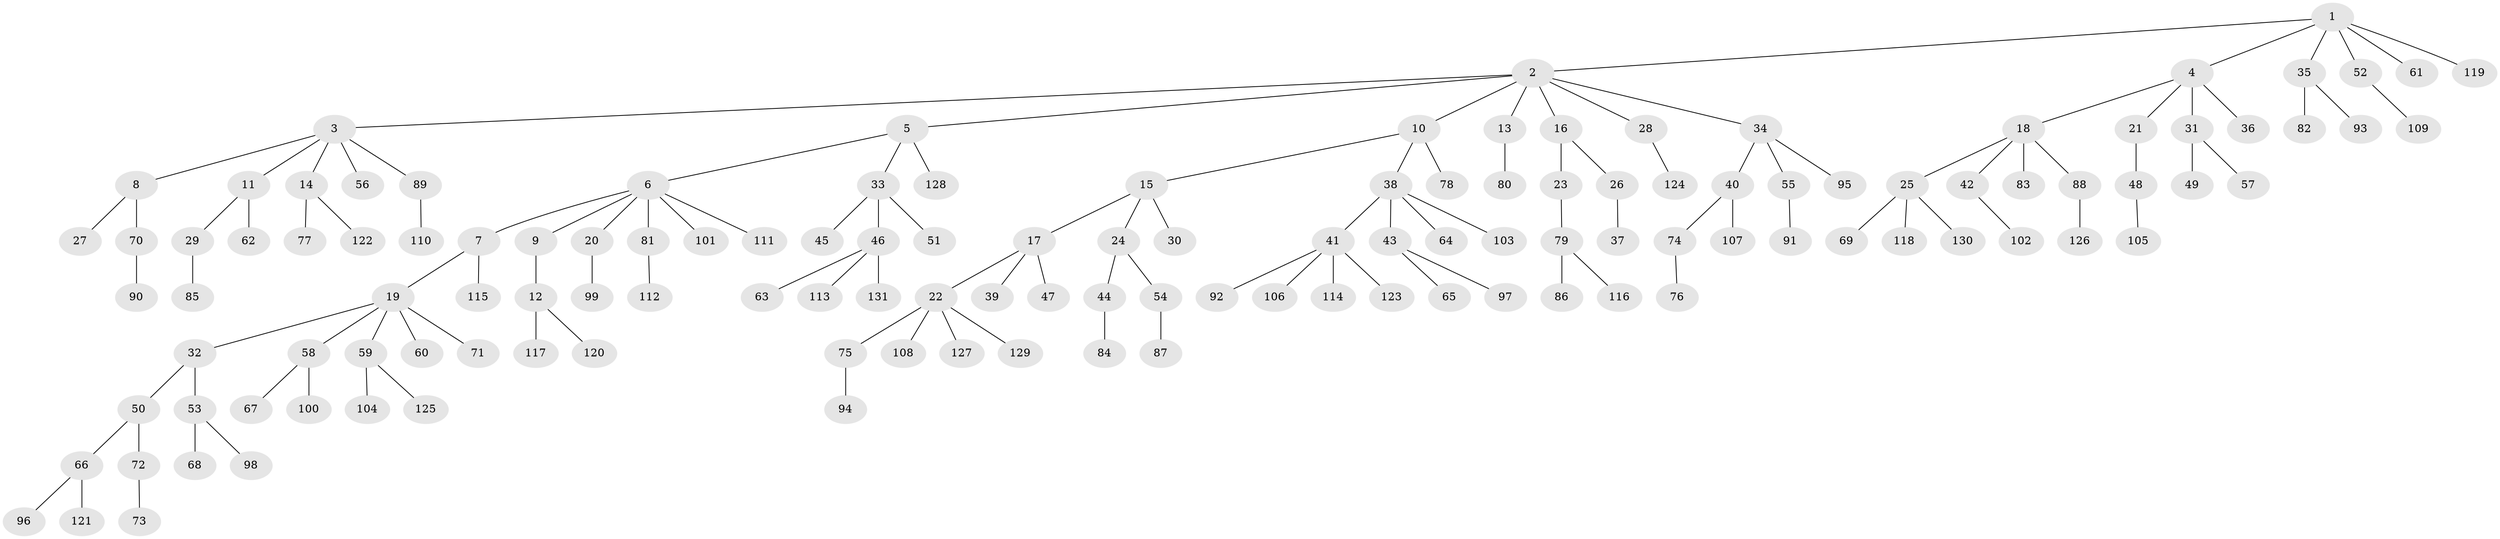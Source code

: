 // Generated by graph-tools (version 1.1) at 2025/15/03/09/25 04:15:40]
// undirected, 131 vertices, 130 edges
graph export_dot {
graph [start="1"]
  node [color=gray90,style=filled];
  1;
  2;
  3;
  4;
  5;
  6;
  7;
  8;
  9;
  10;
  11;
  12;
  13;
  14;
  15;
  16;
  17;
  18;
  19;
  20;
  21;
  22;
  23;
  24;
  25;
  26;
  27;
  28;
  29;
  30;
  31;
  32;
  33;
  34;
  35;
  36;
  37;
  38;
  39;
  40;
  41;
  42;
  43;
  44;
  45;
  46;
  47;
  48;
  49;
  50;
  51;
  52;
  53;
  54;
  55;
  56;
  57;
  58;
  59;
  60;
  61;
  62;
  63;
  64;
  65;
  66;
  67;
  68;
  69;
  70;
  71;
  72;
  73;
  74;
  75;
  76;
  77;
  78;
  79;
  80;
  81;
  82;
  83;
  84;
  85;
  86;
  87;
  88;
  89;
  90;
  91;
  92;
  93;
  94;
  95;
  96;
  97;
  98;
  99;
  100;
  101;
  102;
  103;
  104;
  105;
  106;
  107;
  108;
  109;
  110;
  111;
  112;
  113;
  114;
  115;
  116;
  117;
  118;
  119;
  120;
  121;
  122;
  123;
  124;
  125;
  126;
  127;
  128;
  129;
  130;
  131;
  1 -- 2;
  1 -- 4;
  1 -- 35;
  1 -- 52;
  1 -- 61;
  1 -- 119;
  2 -- 3;
  2 -- 5;
  2 -- 10;
  2 -- 13;
  2 -- 16;
  2 -- 28;
  2 -- 34;
  3 -- 8;
  3 -- 11;
  3 -- 14;
  3 -- 56;
  3 -- 89;
  4 -- 18;
  4 -- 21;
  4 -- 31;
  4 -- 36;
  5 -- 6;
  5 -- 33;
  5 -- 128;
  6 -- 7;
  6 -- 9;
  6 -- 20;
  6 -- 81;
  6 -- 101;
  6 -- 111;
  7 -- 19;
  7 -- 115;
  8 -- 27;
  8 -- 70;
  9 -- 12;
  10 -- 15;
  10 -- 38;
  10 -- 78;
  11 -- 29;
  11 -- 62;
  12 -- 117;
  12 -- 120;
  13 -- 80;
  14 -- 77;
  14 -- 122;
  15 -- 17;
  15 -- 24;
  15 -- 30;
  16 -- 23;
  16 -- 26;
  17 -- 22;
  17 -- 39;
  17 -- 47;
  18 -- 25;
  18 -- 42;
  18 -- 83;
  18 -- 88;
  19 -- 32;
  19 -- 58;
  19 -- 59;
  19 -- 60;
  19 -- 71;
  20 -- 99;
  21 -- 48;
  22 -- 75;
  22 -- 108;
  22 -- 127;
  22 -- 129;
  23 -- 79;
  24 -- 44;
  24 -- 54;
  25 -- 69;
  25 -- 118;
  25 -- 130;
  26 -- 37;
  28 -- 124;
  29 -- 85;
  31 -- 49;
  31 -- 57;
  32 -- 50;
  32 -- 53;
  33 -- 45;
  33 -- 46;
  33 -- 51;
  34 -- 40;
  34 -- 55;
  34 -- 95;
  35 -- 82;
  35 -- 93;
  38 -- 41;
  38 -- 43;
  38 -- 64;
  38 -- 103;
  40 -- 74;
  40 -- 107;
  41 -- 92;
  41 -- 106;
  41 -- 114;
  41 -- 123;
  42 -- 102;
  43 -- 65;
  43 -- 97;
  44 -- 84;
  46 -- 63;
  46 -- 113;
  46 -- 131;
  48 -- 105;
  50 -- 66;
  50 -- 72;
  52 -- 109;
  53 -- 68;
  53 -- 98;
  54 -- 87;
  55 -- 91;
  58 -- 67;
  58 -- 100;
  59 -- 104;
  59 -- 125;
  66 -- 96;
  66 -- 121;
  70 -- 90;
  72 -- 73;
  74 -- 76;
  75 -- 94;
  79 -- 86;
  79 -- 116;
  81 -- 112;
  88 -- 126;
  89 -- 110;
}
